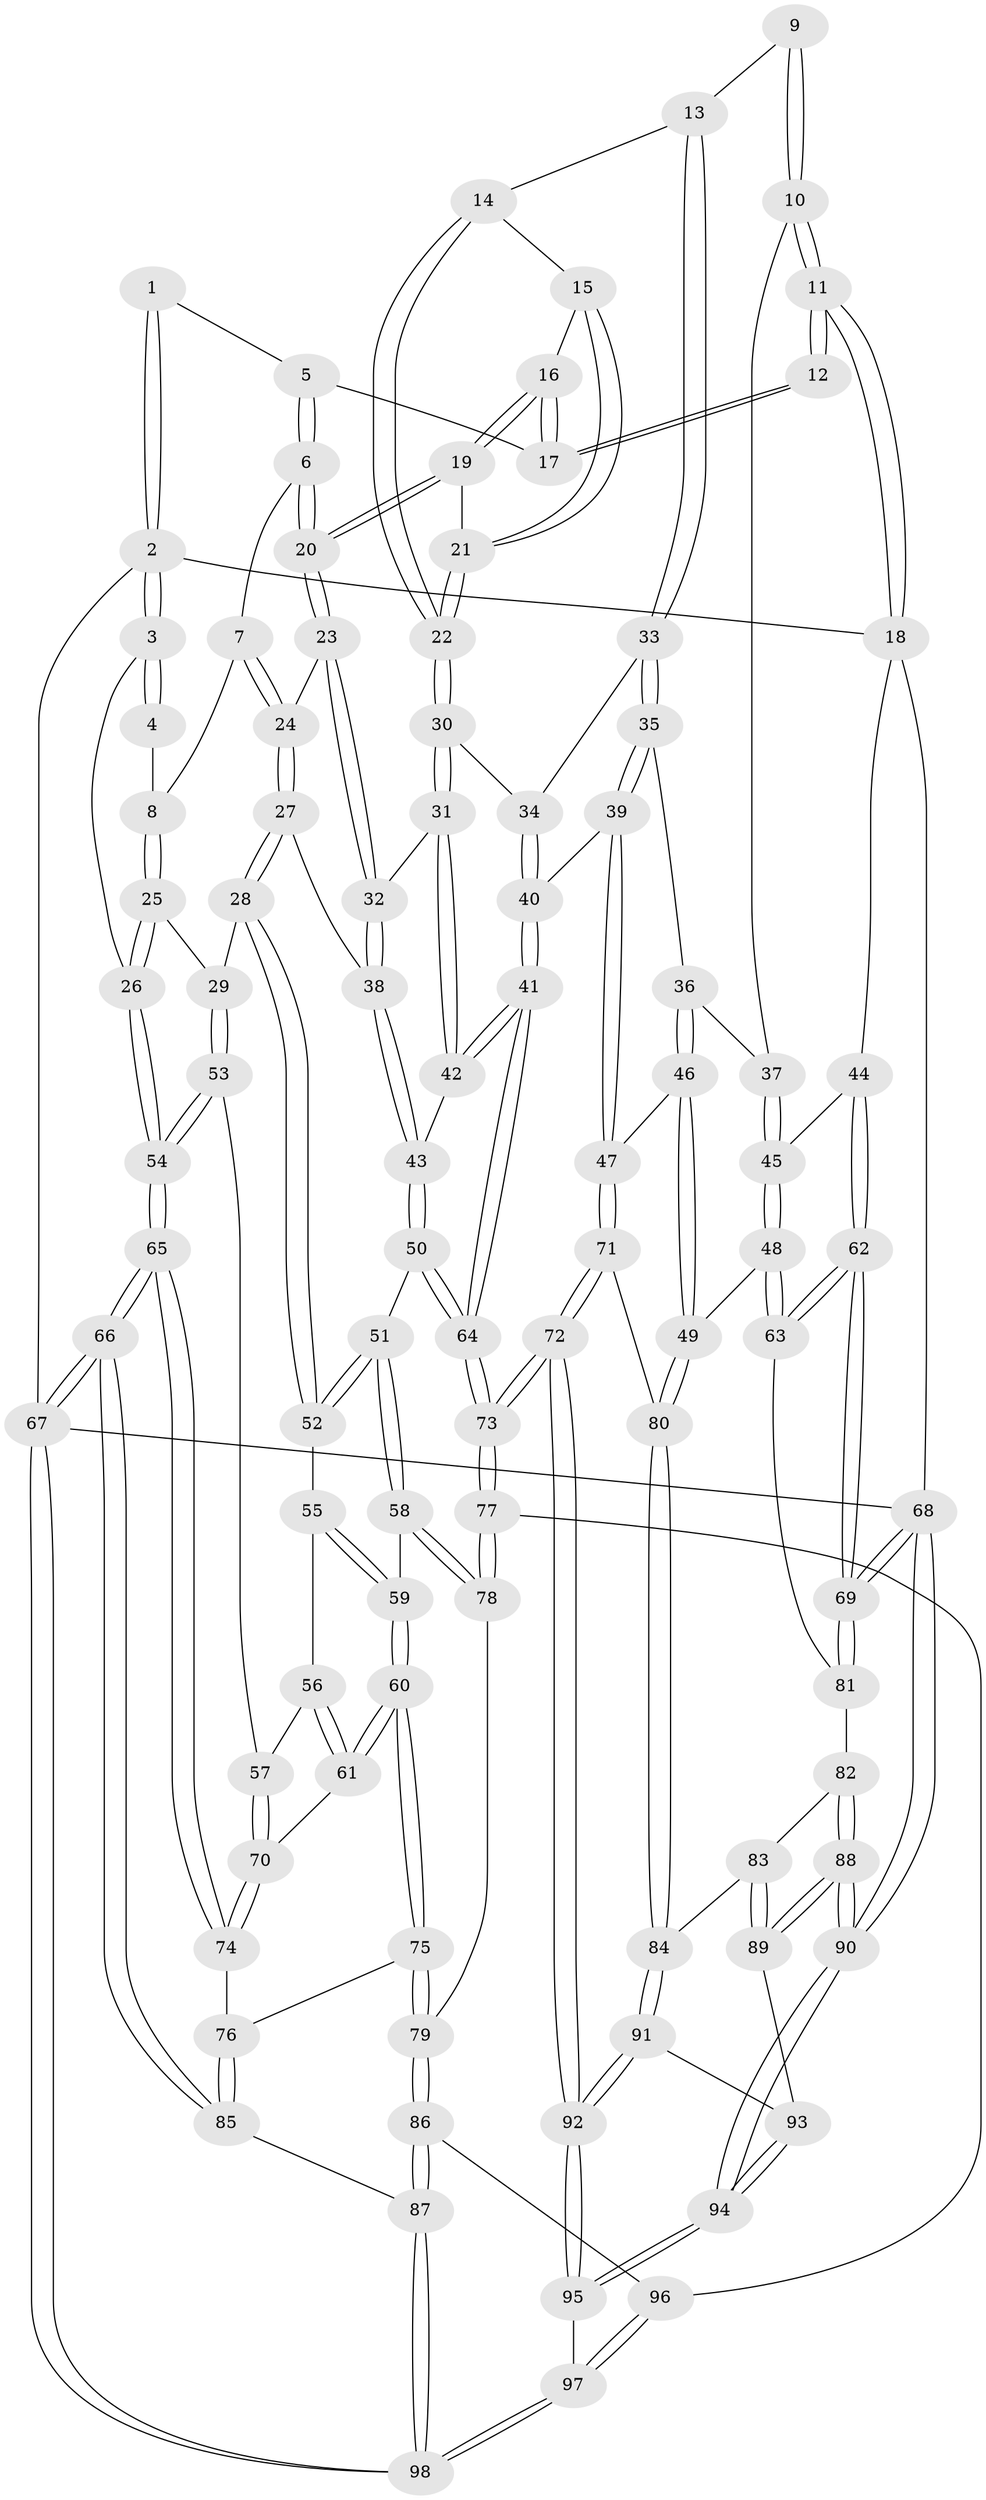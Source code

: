 // coarse degree distribution, {4: 0.4, 6: 0.06666666666666667, 3: 0.15, 5: 0.38333333333333336}
// Generated by graph-tools (version 1.1) at 2025/42/03/06/25 10:42:31]
// undirected, 98 vertices, 242 edges
graph export_dot {
graph [start="1"]
  node [color=gray90,style=filled];
  1 [pos="+0.19983800794707157+0"];
  2 [pos="+0+0"];
  3 [pos="+0+0"];
  4 [pos="+0.10702956158581481+0.08792909100362203"];
  5 [pos="+0.44384994420949647+0"];
  6 [pos="+0.3489241111427444+0.0664681145360958"];
  7 [pos="+0.19685564663666333+0.19154375572688692"];
  8 [pos="+0.18234209419087732+0.19432957330542294"];
  9 [pos="+0.572763525841271+0.027528280841146897"];
  10 [pos="+0.7741992134618609+0.23748450406214244"];
  11 [pos="+1+0"];
  12 [pos="+0.49818831491270626+0"];
  13 [pos="+0.6093499871729208+0.2952142007747274"];
  14 [pos="+0.549080864414649+0.269966565171205"];
  15 [pos="+0.5131481256868098+0.2408900970958654"];
  16 [pos="+0.4873418050811718+0.19259223447336696"];
  17 [pos="+0.44555566438586225+0"];
  18 [pos="+1+0"];
  19 [pos="+0.4367154475146143+0.28603142094548606"];
  20 [pos="+0.3702587072561093+0.302710492219758"];
  21 [pos="+0.4800731728974621+0.3224693482816086"];
  22 [pos="+0.49014816529033783+0.3539083428931696"];
  23 [pos="+0.3651902521903186+0.313576926167389"];
  24 [pos="+0.2758395970379661+0.33154313591625084"];
  25 [pos="+0.14769163003802135+0.2156026980805736"];
  26 [pos="+0+0.3033905040684378"];
  27 [pos="+0.23051744932475454+0.44576063686409767"];
  28 [pos="+0.1879022183890979+0.46753053785377685"];
  29 [pos="+0.17622314555634466+0.4652181116440576"];
  30 [pos="+0.49129375806618836+0.3651680484866296"];
  31 [pos="+0.45301315580764806+0.4054421063023595"];
  32 [pos="+0.3987561422156367+0.37277004153433596"];
  33 [pos="+0.6221245916112076+0.3086541960341719"];
  34 [pos="+0.5532357873025492+0.3638501670157334"];
  35 [pos="+0.7654601156246682+0.3346555659848075"];
  36 [pos="+0.7685480185670023+0.33323241912584545"];
  37 [pos="+0.7694754205955013+0.3325445866684999"];
  38 [pos="+0.2876067506761706+0.4552796945732995"];
  39 [pos="+0.6225763523416235+0.5345780569151976"];
  40 [pos="+0.6154048223974323+0.5351933075561498"];
  41 [pos="+0.5686429606558155+0.5507092148960951"];
  42 [pos="+0.4632363801606682+0.5144387447264003"];
  43 [pos="+0.420182855667808+0.5328119309553998"];
  44 [pos="+1+0.31725581477012627"];
  45 [pos="+0.9058362642334005+0.37592676395625635"];
  46 [pos="+0.825051371370041+0.6441309379112967"];
  47 [pos="+0.6759473528351286+0.5793915483161445"];
  48 [pos="+0.8992214356411178+0.6164508738001628"];
  49 [pos="+0.8303654947804388+0.6482592810447572"];
  50 [pos="+0.3682507441601689+0.6149632552971274"];
  51 [pos="+0.3380442341250509+0.6391566677867392"];
  52 [pos="+0.2013305968032369+0.5037941858195792"];
  53 [pos="+0+0.48094234733137325"];
  54 [pos="+0+0.4732485850582391"];
  55 [pos="+0.19816535523118306+0.5388263608503101"];
  56 [pos="+0.1837759432289996+0.574627686799246"];
  57 [pos="+0.14161776353511657+0.6368923959630456"];
  58 [pos="+0.33761995139182444+0.6401640164487942"];
  59 [pos="+0.23345214096069483+0.6870829515334949"];
  60 [pos="+0.22178540637463987+0.6977144707782933"];
  61 [pos="+0.18255696875148875+0.6743719698681475"];
  62 [pos="+1+0.6346006980135239"];
  63 [pos="+1+0.6365213363745987"];
  64 [pos="+0.5274121275019259+0.7168868638571748"];
  65 [pos="+0+0.6367018440160859"];
  66 [pos="+0+0.8218033070246867"];
  67 [pos="+0+1"];
  68 [pos="+1+1"];
  69 [pos="+1+1"];
  70 [pos="+0.14898290105055134+0.662201149515934"];
  71 [pos="+0.6417222627283832+0.7487185995894716"];
  72 [pos="+0.5477676146626776+0.8227824886432498"];
  73 [pos="+0.5328556072984331+0.8086466773820074"];
  74 [pos="+0.06420032516474787+0.7050505838880285"];
  75 [pos="+0.21683710547696702+0.7293058662017341"];
  76 [pos="+0.1116745874277958+0.752104006944702"];
  77 [pos="+0.3917433194045594+0.7955325948415538"];
  78 [pos="+0.3872713194972322+0.7906138560859398"];
  79 [pos="+0.22991748022180944+0.7687398977427398"];
  80 [pos="+0.8183569974098521+0.7094330386052283"];
  81 [pos="+0.9275398985024691+0.7891216271027868"];
  82 [pos="+0.9265983879700933+0.7890253729589554"];
  83 [pos="+0.8956657525942945+0.7760804044119184"];
  84 [pos="+0.8198826654679833+0.7184385900553869"];
  85 [pos="+0.1166699879435229+0.8958787292281594"];
  86 [pos="+0.18742067634019102+0.897422385826383"];
  87 [pos="+0.16591968096028956+0.9261344350448572"];
  88 [pos="+0.9204666999612372+0.8779746921817897"];
  89 [pos="+0.8914983312787662+0.8545453166402983"];
  90 [pos="+1+1"];
  91 [pos="+0.7914011968271323+0.8099376347899376"];
  92 [pos="+0.6376604483311868+1"];
  93 [pos="+0.8613091882223286+0.8557885907991788"];
  94 [pos="+0.9187774054729588+1"];
  95 [pos="+0.6459234043438192+1"];
  96 [pos="+0.3672437923359145+0.831119489222435"];
  97 [pos="+0.31892869582764244+1"];
  98 [pos="+0.26205513332996133+1"];
  1 -- 2;
  1 -- 2;
  1 -- 5;
  2 -- 3;
  2 -- 3;
  2 -- 18;
  2 -- 67;
  3 -- 4;
  3 -- 4;
  3 -- 26;
  4 -- 8;
  5 -- 6;
  5 -- 6;
  5 -- 17;
  6 -- 7;
  6 -- 20;
  6 -- 20;
  7 -- 8;
  7 -- 24;
  7 -- 24;
  8 -- 25;
  8 -- 25;
  9 -- 10;
  9 -- 10;
  9 -- 13;
  10 -- 11;
  10 -- 11;
  10 -- 37;
  11 -- 12;
  11 -- 12;
  11 -- 18;
  11 -- 18;
  12 -- 17;
  12 -- 17;
  13 -- 14;
  13 -- 33;
  13 -- 33;
  14 -- 15;
  14 -- 22;
  14 -- 22;
  15 -- 16;
  15 -- 21;
  15 -- 21;
  16 -- 17;
  16 -- 17;
  16 -- 19;
  16 -- 19;
  18 -- 44;
  18 -- 68;
  19 -- 20;
  19 -- 20;
  19 -- 21;
  20 -- 23;
  20 -- 23;
  21 -- 22;
  21 -- 22;
  22 -- 30;
  22 -- 30;
  23 -- 24;
  23 -- 32;
  23 -- 32;
  24 -- 27;
  24 -- 27;
  25 -- 26;
  25 -- 26;
  25 -- 29;
  26 -- 54;
  26 -- 54;
  27 -- 28;
  27 -- 28;
  27 -- 38;
  28 -- 29;
  28 -- 52;
  28 -- 52;
  29 -- 53;
  29 -- 53;
  30 -- 31;
  30 -- 31;
  30 -- 34;
  31 -- 32;
  31 -- 42;
  31 -- 42;
  32 -- 38;
  32 -- 38;
  33 -- 34;
  33 -- 35;
  33 -- 35;
  34 -- 40;
  34 -- 40;
  35 -- 36;
  35 -- 39;
  35 -- 39;
  36 -- 37;
  36 -- 46;
  36 -- 46;
  37 -- 45;
  37 -- 45;
  38 -- 43;
  38 -- 43;
  39 -- 40;
  39 -- 47;
  39 -- 47;
  40 -- 41;
  40 -- 41;
  41 -- 42;
  41 -- 42;
  41 -- 64;
  41 -- 64;
  42 -- 43;
  43 -- 50;
  43 -- 50;
  44 -- 45;
  44 -- 62;
  44 -- 62;
  45 -- 48;
  45 -- 48;
  46 -- 47;
  46 -- 49;
  46 -- 49;
  47 -- 71;
  47 -- 71;
  48 -- 49;
  48 -- 63;
  48 -- 63;
  49 -- 80;
  49 -- 80;
  50 -- 51;
  50 -- 64;
  50 -- 64;
  51 -- 52;
  51 -- 52;
  51 -- 58;
  51 -- 58;
  52 -- 55;
  53 -- 54;
  53 -- 54;
  53 -- 57;
  54 -- 65;
  54 -- 65;
  55 -- 56;
  55 -- 59;
  55 -- 59;
  56 -- 57;
  56 -- 61;
  56 -- 61;
  57 -- 70;
  57 -- 70;
  58 -- 59;
  58 -- 78;
  58 -- 78;
  59 -- 60;
  59 -- 60;
  60 -- 61;
  60 -- 61;
  60 -- 75;
  60 -- 75;
  61 -- 70;
  62 -- 63;
  62 -- 63;
  62 -- 69;
  62 -- 69;
  63 -- 81;
  64 -- 73;
  64 -- 73;
  65 -- 66;
  65 -- 66;
  65 -- 74;
  65 -- 74;
  66 -- 67;
  66 -- 67;
  66 -- 85;
  66 -- 85;
  67 -- 98;
  67 -- 98;
  67 -- 68;
  68 -- 69;
  68 -- 69;
  68 -- 90;
  68 -- 90;
  69 -- 81;
  69 -- 81;
  70 -- 74;
  70 -- 74;
  71 -- 72;
  71 -- 72;
  71 -- 80;
  72 -- 73;
  72 -- 73;
  72 -- 92;
  72 -- 92;
  73 -- 77;
  73 -- 77;
  74 -- 76;
  75 -- 76;
  75 -- 79;
  75 -- 79;
  76 -- 85;
  76 -- 85;
  77 -- 78;
  77 -- 78;
  77 -- 96;
  78 -- 79;
  79 -- 86;
  79 -- 86;
  80 -- 84;
  80 -- 84;
  81 -- 82;
  82 -- 83;
  82 -- 88;
  82 -- 88;
  83 -- 84;
  83 -- 89;
  83 -- 89;
  84 -- 91;
  84 -- 91;
  85 -- 87;
  86 -- 87;
  86 -- 87;
  86 -- 96;
  87 -- 98;
  87 -- 98;
  88 -- 89;
  88 -- 89;
  88 -- 90;
  88 -- 90;
  89 -- 93;
  90 -- 94;
  90 -- 94;
  91 -- 92;
  91 -- 92;
  91 -- 93;
  92 -- 95;
  92 -- 95;
  93 -- 94;
  93 -- 94;
  94 -- 95;
  94 -- 95;
  95 -- 97;
  96 -- 97;
  96 -- 97;
  97 -- 98;
  97 -- 98;
}
